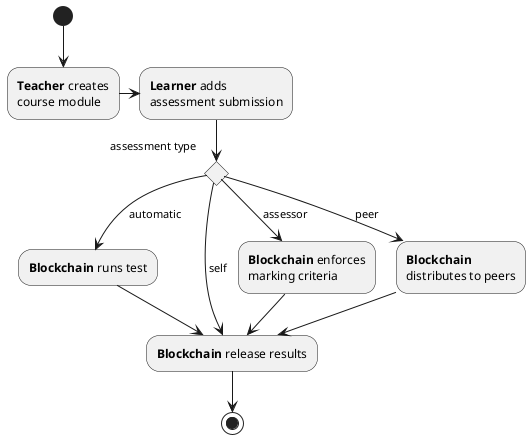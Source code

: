 @startuml assessmentflow

' title
' Assessment Activities
' end title

(*) --> "<b>Teacher</b> creates 
course module"
-right-> "<b>Learner</b> adds 
assessment submission"
if "assessment type"
-->[automatic] "<b>Blockchain</b> runs test"
--> "<b>Blockchain</b> release results"
else
-->[assessor] "<b>Blockchain</b> enforces 
marking criteria"
--> "<b>Blockchain</b> release results"
else
-->[peer] "<b>Blockchain</b> 
distributes to peers"
--> "<b>Blockchain</b> release results"
else
-->[self] "<b>Blockchain</b> release results"

--> (*)

@enduml

